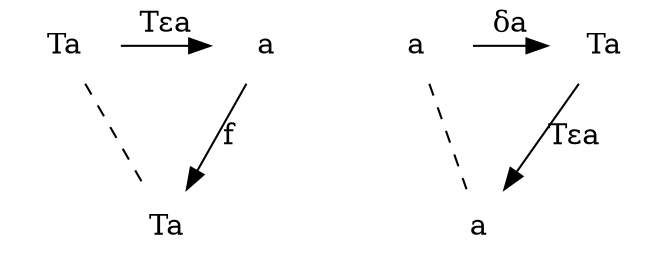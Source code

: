 digraph {
  node [shape=plaintext]

  TaL1 [label="Ta"]
  TaR1 [label="Ta"]
  aR1 [label="a"]

  { rank=same TaL1 aR1 }

  TaL1 -> aR1 [label="Tεa"]
  aR1 -> TaR1 [label="f"]
  TaL1 -> TaR1 [label="" style=dashed arrowhead=none]

  aL2 [label="a"]
  aR2 [label="a"]
  TaR2 [label="Ta"]

  { rank=same aL2 TaR2 }

  aL2 -> TaR2 [label="δa"]
  TaR2 -> aR2 [label="Tεa"]
  aL2 -> aR2 [label="" style=dashed arrowhead=none]
}
